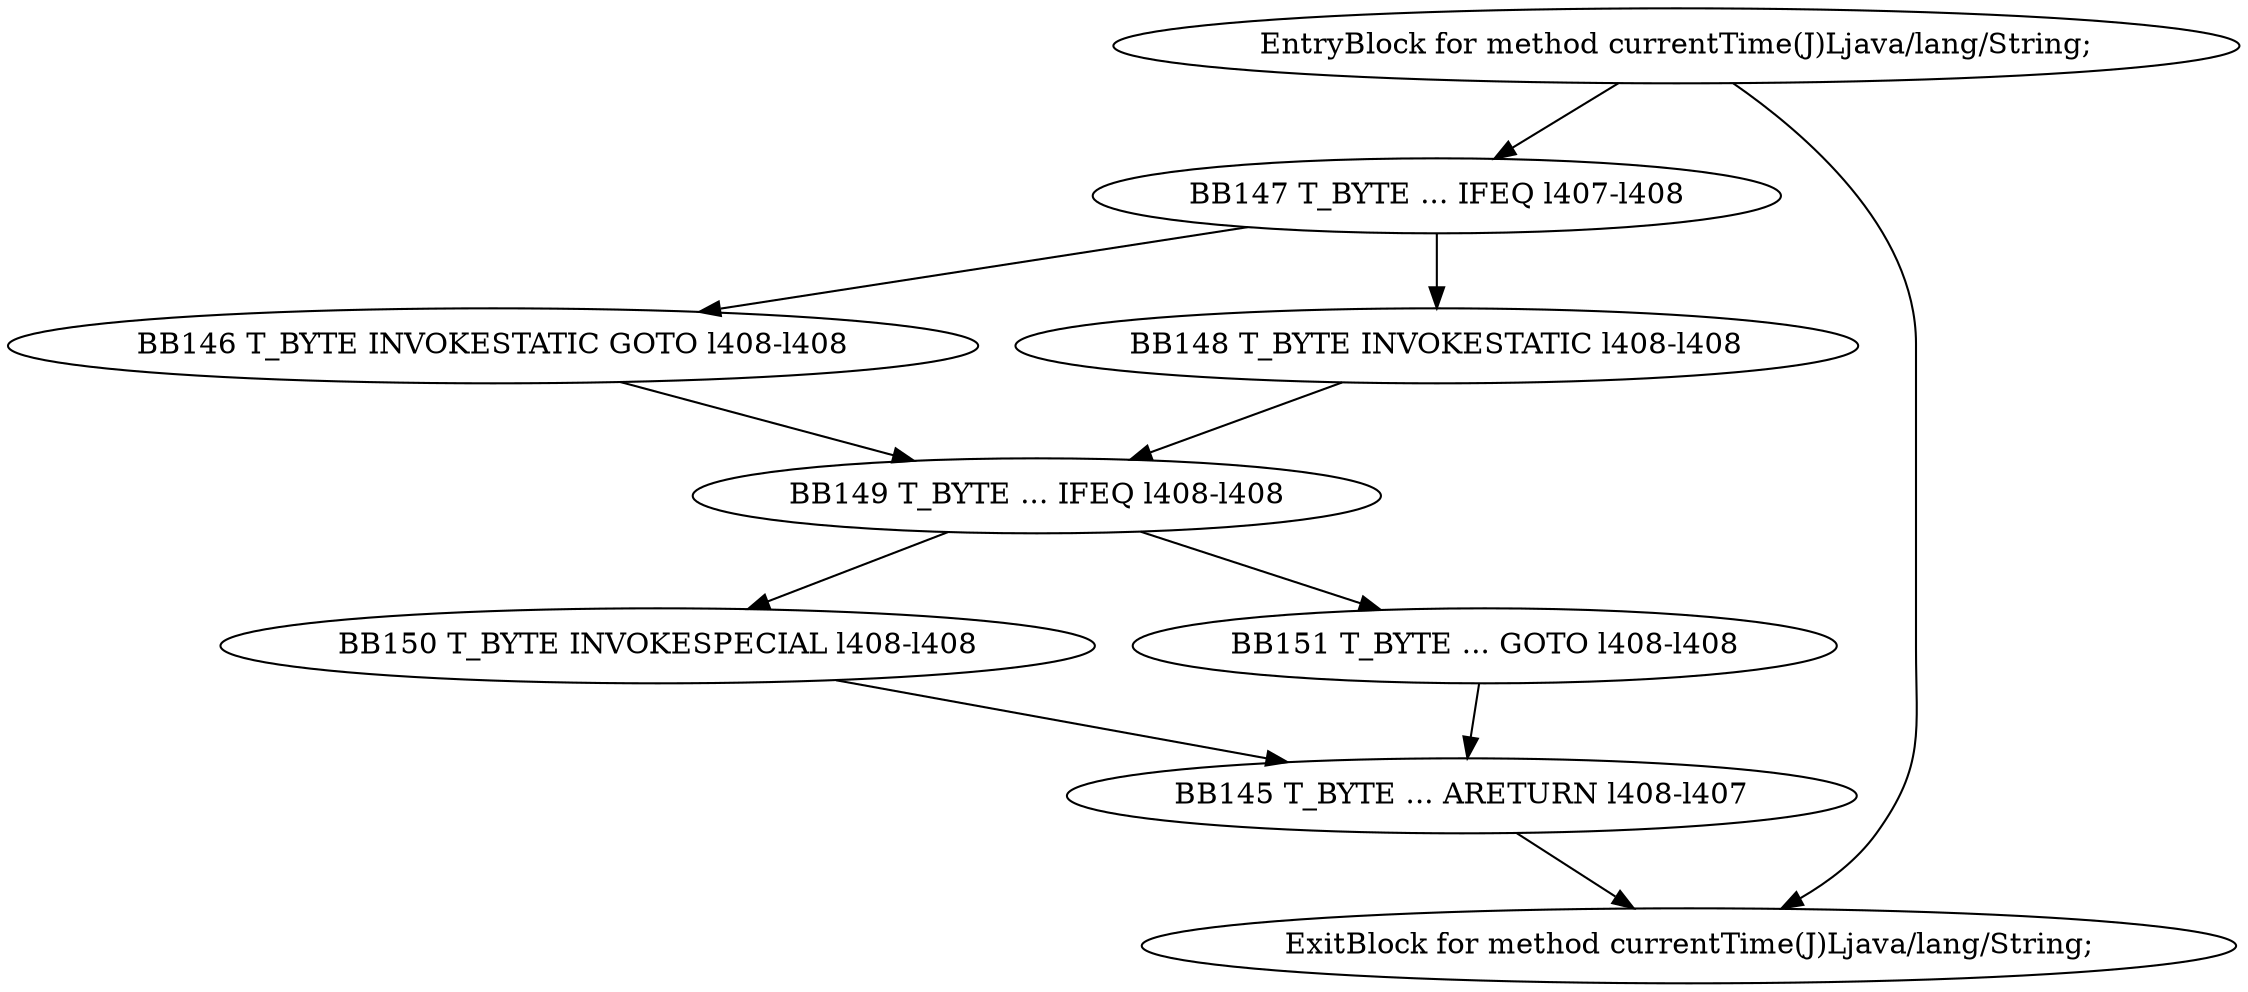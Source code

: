 digraph G {
  1 [ label="BB145 T_BYTE ... ARETURN l408-l407" ];
  2 [ label="BB146 T_BYTE INVOKESTATIC GOTO l408-l408" ];
  3 [ label="BB147 T_BYTE ... IFEQ l407-l408" ];
  4 [ label="BB148 T_BYTE INVOKESTATIC l408-l408" ];
  5 [ label="BB149 T_BYTE ... IFEQ l408-l408" ];
  6 [ label="BB150 T_BYTE INVOKESPECIAL l408-l408" ];
  7 [ label="BB151 T_BYTE ... GOTO l408-l408" ];
  8 [ label="EntryBlock for method currentTime(J)Ljava/lang/String;" ];
  9 [ label="ExitBlock for method currentTime(J)Ljava/lang/String;" ];
  6 -> 1 [ label="" ];
  7 -> 1 [ label="" ];
  3 -> 2 [ label="" ];
  2 -> 5 [ label="" ];
  3 -> 4 [ label="" ];
  4 -> 5 [ label="" ];
  5 -> 7 [ label="" ];
  5 -> 6 [ label="" ];
  8 -> 9 [ label="" ];
  8 -> 3 [ label="" ];
  1 -> 9 [ label="" ];
}
